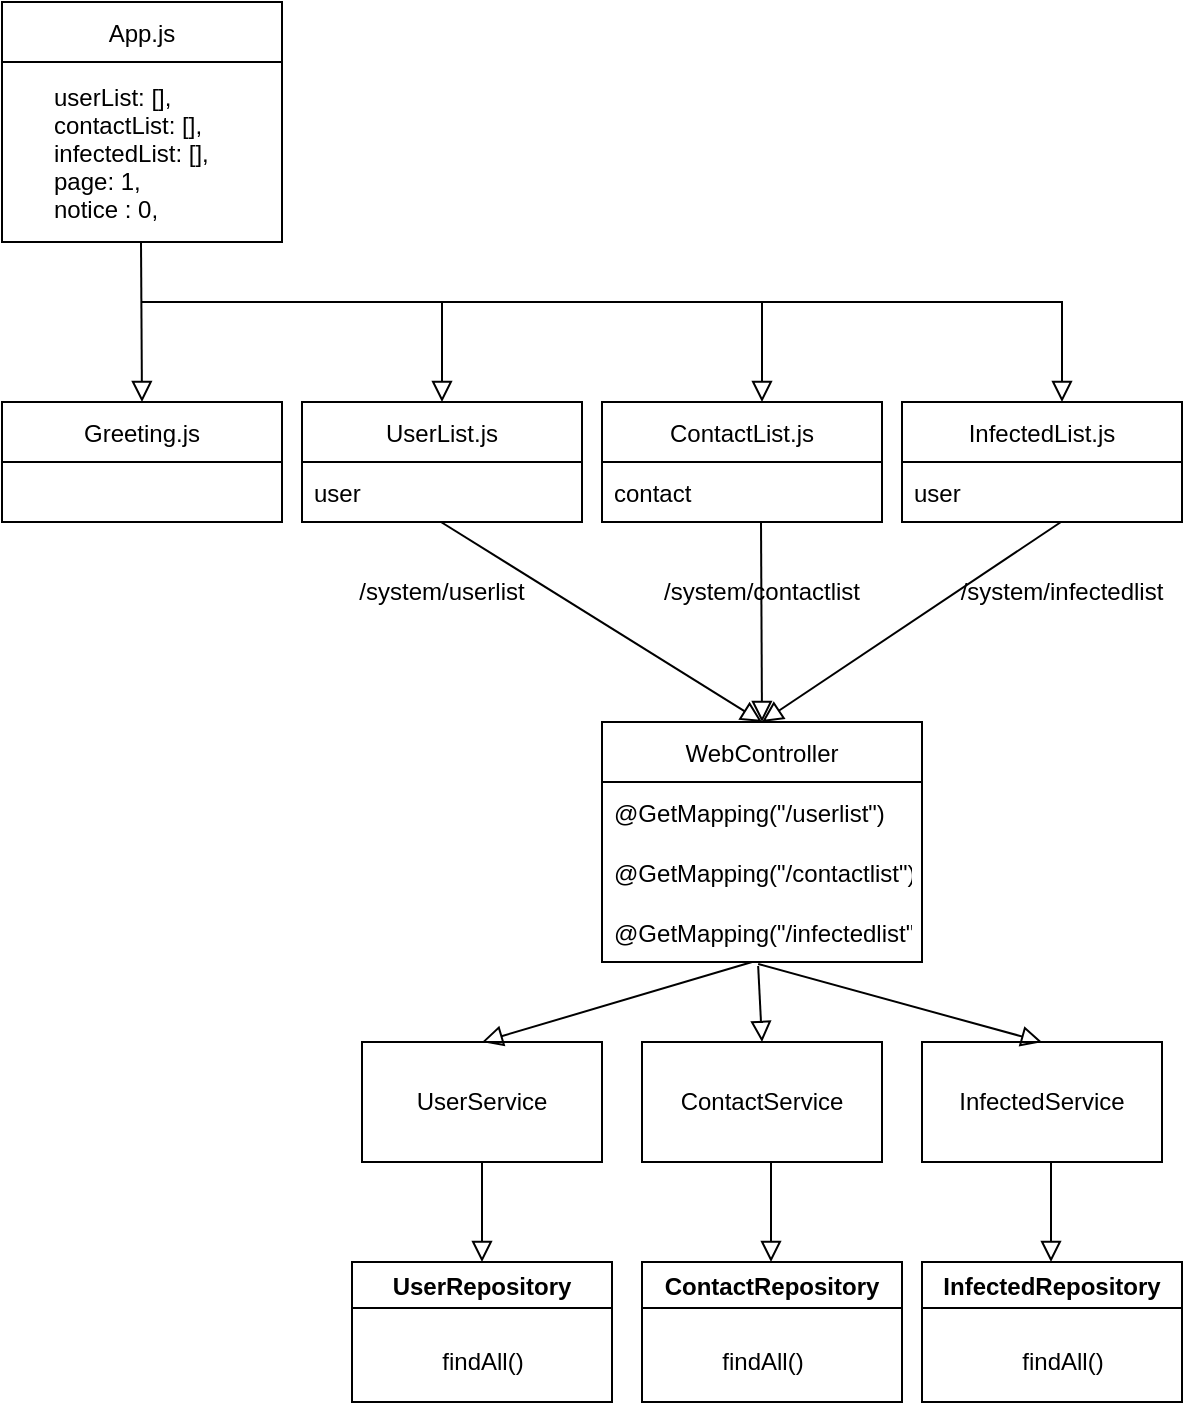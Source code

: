 <mxfile version="16.5.6" type="device"><diagram id="C5RBs43oDa-KdzZeNtuy" name="Page-1"><mxGraphModel dx="1422" dy="762" grid="1" gridSize="10" guides="1" tooltips="1" connect="1" arrows="1" fold="1" page="1" pageScale="1" pageWidth="827" pageHeight="1169" math="0" shadow="0"><root><mxCell id="WIyWlLk6GJQsqaUBKTNV-0"/><mxCell id="WIyWlLk6GJQsqaUBKTNV-1" parent="WIyWlLk6GJQsqaUBKTNV-0"/><mxCell id="D1YQEU9pFq5A6ydvj825-2" value="" style="rounded=0;html=1;jettySize=auto;orthogonalLoop=1;fontSize=11;endArrow=block;endFill=0;endSize=8;strokeWidth=1;shadow=0;labelBackgroundColor=none;" edge="1" parent="WIyWlLk6GJQsqaUBKTNV-1"><mxGeometry y="20" relative="1" as="geometry"><mxPoint as="offset"/><mxPoint x="129.5" y="200" as="sourcePoint"/><mxPoint x="130" y="280" as="targetPoint"/></mxGeometry></mxCell><mxCell id="D1YQEU9pFq5A6ydvj825-5" value="App.js" style="swimlane;fontStyle=0;childLayout=stackLayout;horizontal=1;startSize=30;horizontalStack=0;resizeParent=1;resizeParentMax=0;resizeLast=0;collapsible=1;marginBottom=0;" vertex="1" parent="WIyWlLk6GJQsqaUBKTNV-1"><mxGeometry x="60" y="80" width="140" height="120" as="geometry"/></mxCell><mxCell id="D1YQEU9pFq5A6ydvj825-6" value="      userList: [],&#10;      contactList: [],&#10;      infectedList: [],&#10;      page: 1,&#10;      notice : 0," style="text;strokeColor=none;fillColor=none;align=left;verticalAlign=middle;spacingLeft=4;spacingRight=4;overflow=hidden;points=[[0,0.5],[1,0.5]];portConstraint=eastwest;rotatable=0;" vertex="1" parent="D1YQEU9pFq5A6ydvj825-5"><mxGeometry y="30" width="140" height="90" as="geometry"/></mxCell><mxCell id="D1YQEU9pFq5A6ydvj825-9" value="" style="rounded=0;html=1;jettySize=auto;orthogonalLoop=1;fontSize=11;endArrow=block;endFill=0;endSize=8;strokeWidth=1;shadow=0;labelBackgroundColor=none;edgeStyle=orthogonalEdgeStyle;" edge="1" parent="WIyWlLk6GJQsqaUBKTNV-1"><mxGeometry y="20" relative="1" as="geometry"><mxPoint as="offset"/><mxPoint x="130" y="230" as="sourcePoint"/><mxPoint x="280" y="280" as="targetPoint"/><Array as="points"><mxPoint x="280" y="230"/><mxPoint x="280" y="280"/></Array></mxGeometry></mxCell><mxCell id="D1YQEU9pFq5A6ydvj825-11" value="Greeting.js" style="swimlane;fontStyle=0;childLayout=stackLayout;horizontal=1;startSize=30;horizontalStack=0;resizeParent=1;resizeParentMax=0;resizeLast=0;collapsible=1;marginBottom=0;" vertex="1" parent="WIyWlLk6GJQsqaUBKTNV-1"><mxGeometry x="60" y="280" width="140" height="60" as="geometry"/></mxCell><mxCell id="D1YQEU9pFq5A6ydvj825-15" value="UserList.js" style="swimlane;fontStyle=0;childLayout=stackLayout;horizontal=1;startSize=30;horizontalStack=0;resizeParent=1;resizeParentMax=0;resizeLast=0;collapsible=1;marginBottom=0;" vertex="1" parent="WIyWlLk6GJQsqaUBKTNV-1"><mxGeometry x="210" y="280" width="140" height="60" as="geometry"/></mxCell><mxCell id="D1YQEU9pFq5A6ydvj825-16" value="user" style="text;strokeColor=none;fillColor=none;align=left;verticalAlign=middle;spacingLeft=4;spacingRight=4;overflow=hidden;points=[[0,0.5],[1,0.5]];portConstraint=eastwest;rotatable=0;" vertex="1" parent="D1YQEU9pFq5A6ydvj825-15"><mxGeometry y="30" width="140" height="30" as="geometry"/></mxCell><mxCell id="D1YQEU9pFq5A6ydvj825-19" value="ContactList.js" style="swimlane;fontStyle=0;childLayout=stackLayout;horizontal=1;startSize=30;horizontalStack=0;resizeParent=1;resizeParentMax=0;resizeLast=0;collapsible=1;marginBottom=0;" vertex="1" parent="WIyWlLk6GJQsqaUBKTNV-1"><mxGeometry x="360" y="280" width="140" height="60" as="geometry"/></mxCell><mxCell id="D1YQEU9pFq5A6ydvj825-20" value="contact" style="text;strokeColor=none;fillColor=none;align=left;verticalAlign=middle;spacingLeft=4;spacingRight=4;overflow=hidden;points=[[0,0.5],[1,0.5]];portConstraint=eastwest;rotatable=0;" vertex="1" parent="D1YQEU9pFq5A6ydvj825-19"><mxGeometry y="30" width="140" height="30" as="geometry"/></mxCell><mxCell id="D1YQEU9pFq5A6ydvj825-23" value="InfectedList.js" style="swimlane;fontStyle=0;childLayout=stackLayout;horizontal=1;startSize=30;horizontalStack=0;resizeParent=1;resizeParentMax=0;resizeLast=0;collapsible=1;marginBottom=0;" vertex="1" parent="WIyWlLk6GJQsqaUBKTNV-1"><mxGeometry x="510" y="280" width="140" height="60" as="geometry"/></mxCell><mxCell id="D1YQEU9pFq5A6ydvj825-24" value="user" style="text;strokeColor=none;fillColor=none;align=left;verticalAlign=middle;spacingLeft=4;spacingRight=4;overflow=hidden;points=[[0,0.5],[1,0.5]];portConstraint=eastwest;rotatable=0;" vertex="1" parent="D1YQEU9pFq5A6ydvj825-23"><mxGeometry y="30" width="140" height="30" as="geometry"/></mxCell><mxCell id="D1YQEU9pFq5A6ydvj825-27" value="" style="rounded=0;html=1;jettySize=auto;orthogonalLoop=1;fontSize=11;endArrow=block;endFill=0;endSize=8;strokeWidth=1;shadow=0;labelBackgroundColor=none;edgeStyle=orthogonalEdgeStyle;" edge="1" parent="WIyWlLk6GJQsqaUBKTNV-1"><mxGeometry y="20" relative="1" as="geometry"><mxPoint as="offset"/><mxPoint x="280" y="230" as="sourcePoint"/><mxPoint x="440" y="280" as="targetPoint"/><Array as="points"><mxPoint x="440" y="230"/><mxPoint x="440" y="280"/></Array></mxGeometry></mxCell><mxCell id="D1YQEU9pFq5A6ydvj825-28" value="" style="rounded=0;html=1;jettySize=auto;orthogonalLoop=1;fontSize=11;endArrow=block;endFill=0;endSize=8;strokeWidth=1;shadow=0;labelBackgroundColor=none;edgeStyle=orthogonalEdgeStyle;" edge="1" parent="WIyWlLk6GJQsqaUBKTNV-1"><mxGeometry y="20" relative="1" as="geometry"><mxPoint as="offset"/><mxPoint x="430" y="230" as="sourcePoint"/><mxPoint x="590" y="280" as="targetPoint"/><Array as="points"><mxPoint x="590" y="230"/><mxPoint x="590" y="280"/></Array></mxGeometry></mxCell><mxCell id="D1YQEU9pFq5A6ydvj825-29" value="" style="rounded=0;html=1;jettySize=auto;orthogonalLoop=1;fontSize=11;endArrow=block;endFill=0;endSize=8;strokeWidth=1;shadow=0;labelBackgroundColor=none;" edge="1" parent="WIyWlLk6GJQsqaUBKTNV-1"><mxGeometry y="20" relative="1" as="geometry"><mxPoint as="offset"/><mxPoint x="279.5" y="340" as="sourcePoint"/><mxPoint x="440" y="440" as="targetPoint"/></mxGeometry></mxCell><mxCell id="D1YQEU9pFq5A6ydvj825-31" value="/system/userlist" style="text;html=1;strokeColor=none;fillColor=none;align=center;verticalAlign=middle;whiteSpace=wrap;rounded=0;" vertex="1" parent="WIyWlLk6GJQsqaUBKTNV-1"><mxGeometry x="250" y="360" width="60" height="30" as="geometry"/></mxCell><mxCell id="D1YQEU9pFq5A6ydvj825-32" value="" style="rounded=0;html=1;jettySize=auto;orthogonalLoop=1;fontSize=11;endArrow=block;endFill=0;endSize=8;strokeWidth=1;shadow=0;labelBackgroundColor=none;" edge="1" parent="WIyWlLk6GJQsqaUBKTNV-1"><mxGeometry y="20" relative="1" as="geometry"><mxPoint as="offset"/><mxPoint x="439.5" y="340" as="sourcePoint"/><mxPoint x="440" y="440" as="targetPoint"/></mxGeometry></mxCell><mxCell id="D1YQEU9pFq5A6ydvj825-33" value="/system/contactlist" style="text;html=1;strokeColor=none;fillColor=none;align=center;verticalAlign=middle;whiteSpace=wrap;rounded=0;" vertex="1" parent="WIyWlLk6GJQsqaUBKTNV-1"><mxGeometry x="410" y="360" width="60" height="30" as="geometry"/></mxCell><mxCell id="D1YQEU9pFq5A6ydvj825-34" value="" style="rounded=0;html=1;jettySize=auto;orthogonalLoop=1;fontSize=11;endArrow=block;endFill=0;endSize=8;strokeWidth=1;shadow=0;labelBackgroundColor=none;" edge="1" parent="WIyWlLk6GJQsqaUBKTNV-1"><mxGeometry y="20" relative="1" as="geometry"><mxPoint as="offset"/><mxPoint x="589.5" y="340" as="sourcePoint"/><mxPoint x="440" y="440" as="targetPoint"/></mxGeometry></mxCell><mxCell id="D1YQEU9pFq5A6ydvj825-35" value="/system/infectedlist" style="text;html=1;strokeColor=none;fillColor=none;align=center;verticalAlign=middle;whiteSpace=wrap;rounded=0;" vertex="1" parent="WIyWlLk6GJQsqaUBKTNV-1"><mxGeometry x="560" y="360" width="60" height="30" as="geometry"/></mxCell><mxCell id="D1YQEU9pFq5A6ydvj825-36" value="WebController" style="swimlane;fontStyle=0;childLayout=stackLayout;horizontal=1;startSize=30;horizontalStack=0;resizeParent=1;resizeParentMax=0;resizeLast=0;collapsible=1;marginBottom=0;" vertex="1" parent="WIyWlLk6GJQsqaUBKTNV-1"><mxGeometry x="360" y="440" width="160" height="120" as="geometry"/></mxCell><mxCell id="D1YQEU9pFq5A6ydvj825-37" value="@GetMapping(&quot;/userlist&quot;)" style="text;strokeColor=none;fillColor=none;align=left;verticalAlign=middle;spacingLeft=4;spacingRight=4;overflow=hidden;points=[[0,0.5],[1,0.5]];portConstraint=eastwest;rotatable=0;" vertex="1" parent="D1YQEU9pFq5A6ydvj825-36"><mxGeometry y="30" width="160" height="30" as="geometry"/></mxCell><mxCell id="D1YQEU9pFq5A6ydvj825-38" value="@GetMapping(&quot;/contactlist&quot;)" style="text;strokeColor=none;fillColor=none;align=left;verticalAlign=middle;spacingLeft=4;spacingRight=4;overflow=hidden;points=[[0,0.5],[1,0.5]];portConstraint=eastwest;rotatable=0;" vertex="1" parent="D1YQEU9pFq5A6ydvj825-36"><mxGeometry y="60" width="160" height="30" as="geometry"/></mxCell><mxCell id="D1YQEU9pFq5A6ydvj825-39" value="@GetMapping(&quot;/infectedlist&quot;)" style="text;strokeColor=none;fillColor=none;align=left;verticalAlign=middle;spacingLeft=4;spacingRight=4;overflow=hidden;points=[[0,0.5],[1,0.5]];portConstraint=eastwest;rotatable=0;" vertex="1" parent="D1YQEU9pFq5A6ydvj825-36"><mxGeometry y="90" width="160" height="30" as="geometry"/></mxCell><mxCell id="D1YQEU9pFq5A6ydvj825-41" value="UserService" style="rounded=0;whiteSpace=wrap;html=1;" vertex="1" parent="WIyWlLk6GJQsqaUBKTNV-1"><mxGeometry x="240" y="600" width="120" height="60" as="geometry"/></mxCell><mxCell id="D1YQEU9pFq5A6ydvj825-42" value="InfectedService" style="rounded=0;whiteSpace=wrap;html=1;" vertex="1" parent="WIyWlLk6GJQsqaUBKTNV-1"><mxGeometry x="520" y="600" width="120" height="60" as="geometry"/></mxCell><mxCell id="D1YQEU9pFq5A6ydvj825-43" value="ContactService" style="rounded=0;whiteSpace=wrap;html=1;" vertex="1" parent="WIyWlLk6GJQsqaUBKTNV-1"><mxGeometry x="380" y="600" width="120" height="60" as="geometry"/></mxCell><mxCell id="D1YQEU9pFq5A6ydvj825-44" value="" style="rounded=0;html=1;jettySize=auto;orthogonalLoop=1;fontSize=11;endArrow=block;endFill=0;endSize=8;strokeWidth=1;shadow=0;labelBackgroundColor=none;exitX=0.488;exitY=1.033;exitDx=0;exitDy=0;exitPerimeter=0;entryX=0.5;entryY=0;entryDx=0;entryDy=0;" edge="1" parent="WIyWlLk6GJQsqaUBKTNV-1" source="D1YQEU9pFq5A6ydvj825-39" target="D1YQEU9pFq5A6ydvj825-42"><mxGeometry y="20" relative="1" as="geometry"><mxPoint as="offset"/><mxPoint x="550" y="450" as="sourcePoint"/><mxPoint x="710.5" y="550" as="targetPoint"/></mxGeometry></mxCell><mxCell id="D1YQEU9pFq5A6ydvj825-45" value="" style="rounded=0;html=1;jettySize=auto;orthogonalLoop=1;fontSize=11;endArrow=block;endFill=0;endSize=8;strokeWidth=1;shadow=0;labelBackgroundColor=none;entryX=0.5;entryY=0;entryDx=0;entryDy=0;exitX=0.488;exitY=1.067;exitDx=0;exitDy=0;exitPerimeter=0;" edge="1" parent="WIyWlLk6GJQsqaUBKTNV-1" source="D1YQEU9pFq5A6ydvj825-39" target="D1YQEU9pFq5A6ydvj825-43"><mxGeometry y="20" relative="1" as="geometry"><mxPoint as="offset"/><mxPoint x="448.08" y="570.99" as="sourcePoint"/><mxPoint x="590" y="610" as="targetPoint"/></mxGeometry></mxCell><mxCell id="D1YQEU9pFq5A6ydvj825-46" value="" style="rounded=0;html=1;jettySize=auto;orthogonalLoop=1;fontSize=11;endArrow=block;endFill=0;endSize=8;strokeWidth=1;shadow=0;labelBackgroundColor=none;exitX=0.469;exitY=1;exitDx=0;exitDy=0;exitPerimeter=0;entryX=0.5;entryY=0;entryDx=0;entryDy=0;" edge="1" parent="WIyWlLk6GJQsqaUBKTNV-1" source="D1YQEU9pFq5A6ydvj825-39" target="D1YQEU9pFq5A6ydvj825-41"><mxGeometry y="20" relative="1" as="geometry"><mxPoint as="offset"/><mxPoint x="448.08" y="570.99" as="sourcePoint"/><mxPoint x="590" y="610" as="targetPoint"/></mxGeometry></mxCell><mxCell id="D1YQEU9pFq5A6ydvj825-47" value="UserRepository" style="swimlane;" vertex="1" parent="WIyWlLk6GJQsqaUBKTNV-1"><mxGeometry x="235" y="710" width="130" height="70" as="geometry"/></mxCell><mxCell id="D1YQEU9pFq5A6ydvj825-50" value="findAll()" style="text;html=1;align=center;verticalAlign=middle;resizable=0;points=[];autosize=1;strokeColor=none;fillColor=none;" vertex="1" parent="D1YQEU9pFq5A6ydvj825-47"><mxGeometry x="35" y="40" width="60" height="20" as="geometry"/></mxCell><mxCell id="D1YQEU9pFq5A6ydvj825-48" value="ContactRepository" style="swimlane;" vertex="1" parent="WIyWlLk6GJQsqaUBKTNV-1"><mxGeometry x="380" y="710" width="130" height="70" as="geometry"/></mxCell><mxCell id="D1YQEU9pFq5A6ydvj825-51" value="findAll()" style="text;html=1;align=center;verticalAlign=middle;resizable=0;points=[];autosize=1;strokeColor=none;fillColor=none;" vertex="1" parent="D1YQEU9pFq5A6ydvj825-48"><mxGeometry x="30" y="40" width="60" height="20" as="geometry"/></mxCell><mxCell id="D1YQEU9pFq5A6ydvj825-49" value="InfectedRepository" style="swimlane;" vertex="1" parent="WIyWlLk6GJQsqaUBKTNV-1"><mxGeometry x="520" y="710" width="130" height="70" as="geometry"/></mxCell><mxCell id="D1YQEU9pFq5A6ydvj825-52" value="findAll()" style="text;html=1;align=center;verticalAlign=middle;resizable=0;points=[];autosize=1;strokeColor=none;fillColor=none;" vertex="1" parent="D1YQEU9pFq5A6ydvj825-49"><mxGeometry x="40" y="40" width="60" height="20" as="geometry"/></mxCell><mxCell id="D1YQEU9pFq5A6ydvj825-53" value="" style="rounded=0;html=1;jettySize=auto;orthogonalLoop=1;fontSize=11;endArrow=block;endFill=0;endSize=8;strokeWidth=1;shadow=0;labelBackgroundColor=none;exitX=0.5;exitY=1;exitDx=0;exitDy=0;entryX=0.5;entryY=0;entryDx=0;entryDy=0;" edge="1" parent="WIyWlLk6GJQsqaUBKTNV-1" source="D1YQEU9pFq5A6ydvj825-41" target="D1YQEU9pFq5A6ydvj825-47"><mxGeometry y="20" relative="1" as="geometry"><mxPoint as="offset"/><mxPoint x="445.04" y="570" as="sourcePoint"/><mxPoint x="310" y="610" as="targetPoint"/></mxGeometry></mxCell><mxCell id="D1YQEU9pFq5A6ydvj825-55" value="" style="rounded=0;html=1;jettySize=auto;orthogonalLoop=1;fontSize=11;endArrow=block;endFill=0;endSize=8;strokeWidth=1;shadow=0;labelBackgroundColor=none;exitX=0.5;exitY=1;exitDx=0;exitDy=0;entryX=0.5;entryY=0;entryDx=0;entryDy=0;" edge="1" parent="WIyWlLk6GJQsqaUBKTNV-1"><mxGeometry y="20" relative="1" as="geometry"><mxPoint as="offset"/><mxPoint x="444.5" y="660" as="sourcePoint"/><mxPoint x="444.5" y="710" as="targetPoint"/></mxGeometry></mxCell><mxCell id="D1YQEU9pFq5A6ydvj825-56" value="" style="rounded=0;html=1;jettySize=auto;orthogonalLoop=1;fontSize=11;endArrow=block;endFill=0;endSize=8;strokeWidth=1;shadow=0;labelBackgroundColor=none;exitX=0.5;exitY=1;exitDx=0;exitDy=0;entryX=0.5;entryY=0;entryDx=0;entryDy=0;" edge="1" parent="WIyWlLk6GJQsqaUBKTNV-1"><mxGeometry y="20" relative="1" as="geometry"><mxPoint as="offset"/><mxPoint x="584.5" y="660" as="sourcePoint"/><mxPoint x="584.5" y="710" as="targetPoint"/></mxGeometry></mxCell></root></mxGraphModel></diagram></mxfile>